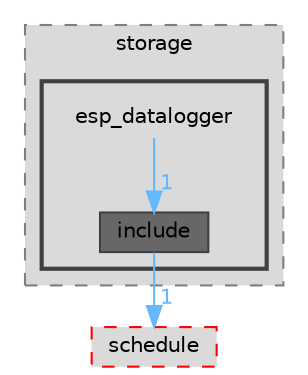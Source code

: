 digraph "components/storage/esp_datalogger"
{
 // LATEX_PDF_SIZE
  bgcolor="transparent";
  edge [fontname=Helvetica,fontsize=10,labelfontname=Helvetica,labelfontsize=10];
  node [fontname=Helvetica,fontsize=10,shape=box,height=0.2,width=0.4];
  compound=true
  subgraph clusterdir_fb9708495fdec0253f03e873de4e2ba2 {
    graph [ bgcolor="#dadada", pencolor="grey50", label="storage", fontname=Helvetica,fontsize=10 style="filled,dashed", URL="dir_fb9708495fdec0253f03e873de4e2ba2.html",tooltip=""]
  subgraph clusterdir_f0d7ec722c15201aae35abc6a8797ee6 {
    graph [ bgcolor="#dadada", pencolor="grey25", label="", fontname=Helvetica,fontsize=10 style="filled,bold", URL="dir_f0d7ec722c15201aae35abc6a8797ee6.html",tooltip=""]
    dir_f0d7ec722c15201aae35abc6a8797ee6 [shape=plaintext, label="esp_datalogger"];
  dir_dbf2d5d942a9a4956579ead161f9c495 [label="include", fillcolor="#676767", color="grey25", style="filled", URL="dir_dbf2d5d942a9a4956579ead161f9c495.html",tooltip=""];
  }
  }
  dir_d03601c67fa54c8efdf3d11db4d3373c [label="schedule", fillcolor="#dadada", color="red", style="filled,dashed", URL="dir_d03601c67fa54c8efdf3d11db4d3373c.html",tooltip=""];
  dir_f0d7ec722c15201aae35abc6a8797ee6->dir_dbf2d5d942a9a4956579ead161f9c495 [headlabel="1", labeldistance=1.5 headhref="dir_000011_000070.html" href="dir_000011_000070.html" color="steelblue1" fontcolor="steelblue1"];
  dir_dbf2d5d942a9a4956579ead161f9c495->dir_d03601c67fa54c8efdf3d11db4d3373c [headlabel="1", labeldistance=1.5 headhref="dir_000070_000080.html" href="dir_000070_000080.html" color="steelblue1" fontcolor="steelblue1"];
}
